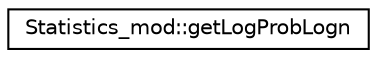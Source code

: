 digraph "Graphical Class Hierarchy"
{
 // LATEX_PDF_SIZE
  edge [fontname="Helvetica",fontsize="10",labelfontname="Helvetica",labelfontsize="10"];
  node [fontname="Helvetica",fontsize="10",shape=record];
  rankdir="LR";
  Node0 [label="Statistics_mod::getLogProbLogn",height=0.2,width=0.4,color="black", fillcolor="white", style="filled",URL="$interfaceStatistics__mod_1_1getLogProbLogn.html",tooltip=" "];
}
